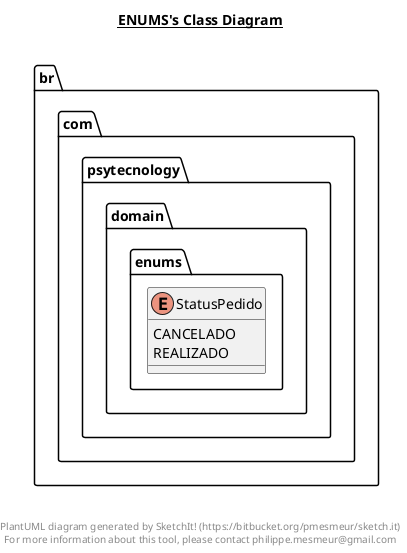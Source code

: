 @startuml

title __ENUMS's Class Diagram__\n

  namespace br.com.psytecnology {
    namespace domain.enums {
      enum StatusPedido {
        CANCELADO
        REALIZADO
      }
    }
  }
  



right footer


PlantUML diagram generated by SketchIt! (https://bitbucket.org/pmesmeur/sketch.it)
For more information about this tool, please contact philippe.mesmeur@gmail.com
endfooter

@enduml
